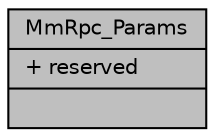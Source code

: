 digraph "MmRpc_Params"
{
  edge [fontname="Helvetica",fontsize="10",labelfontname="Helvetica",labelfontsize="10"];
  node [fontname="Helvetica",fontsize="10",shape=record];
  Node1 [label="{MmRpc_Params\n|+ reserved\l|}",height=0.2,width=0.4,color="black", fillcolor="grey75", style="filled", fontcolor="black"];
}
